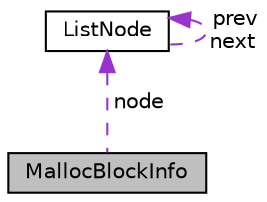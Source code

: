 digraph "MallocBlockInfo"
{
  edge [fontname="Helvetica",fontsize="10",labelfontname="Helvetica",labelfontsize="10"];
  node [fontname="Helvetica",fontsize="10",shape=record];
  Node1 [label="MallocBlockInfo",height=0.2,width=0.4,color="black", fillcolor="grey75", style="filled", fontcolor="black"];
  Node2 -> Node1 [dir="back",color="darkorchid3",fontsize="10",style="dashed",label=" node" ];
  Node2 [label="ListNode",height=0.2,width=0.4,color="black", fillcolor="white", style="filled",URL="$structListNode.html"];
  Node2 -> Node2 [dir="back",color="darkorchid3",fontsize="10",style="dashed",label=" prev\nnext" ];
}
